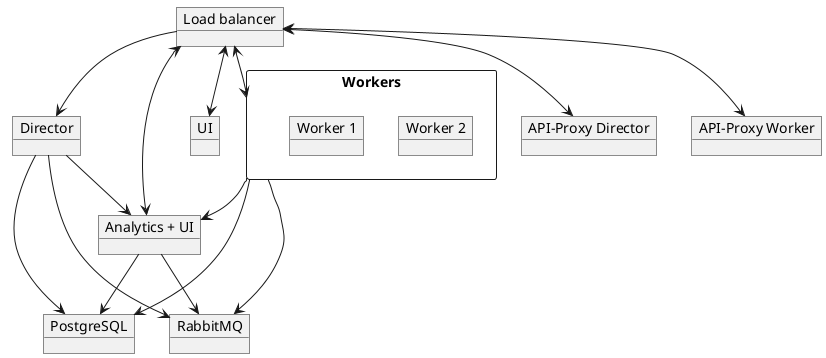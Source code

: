 @startuml
skinparam monochrome true

object "Load balancer" as lb
object "UI" as ui
object "Director" as director
object "API-Proxy Director" as apidirector
object "API-Proxy Worker" as apiworker
object "Analytics + UI" as analytics
object "PostgreSQL" as postgres
object "RabbitMQ" as rabbitmq

package Workers <<Rectangle>> {
  object "Worker 2" as w2
  object "Worker 1" as w1
}

lb <--> ui
lb --> director
lb <--> Workers
lb <--> apidirector
lb <--> apiworker
lb <--> analytics

Workers --> analytics
Workers --> postgres
Workers --> rabbitmq

director --> analytics
director --> postgres
director --> rabbitmq

analytics --> rabbitmq
analytics --> postgres
@enduml